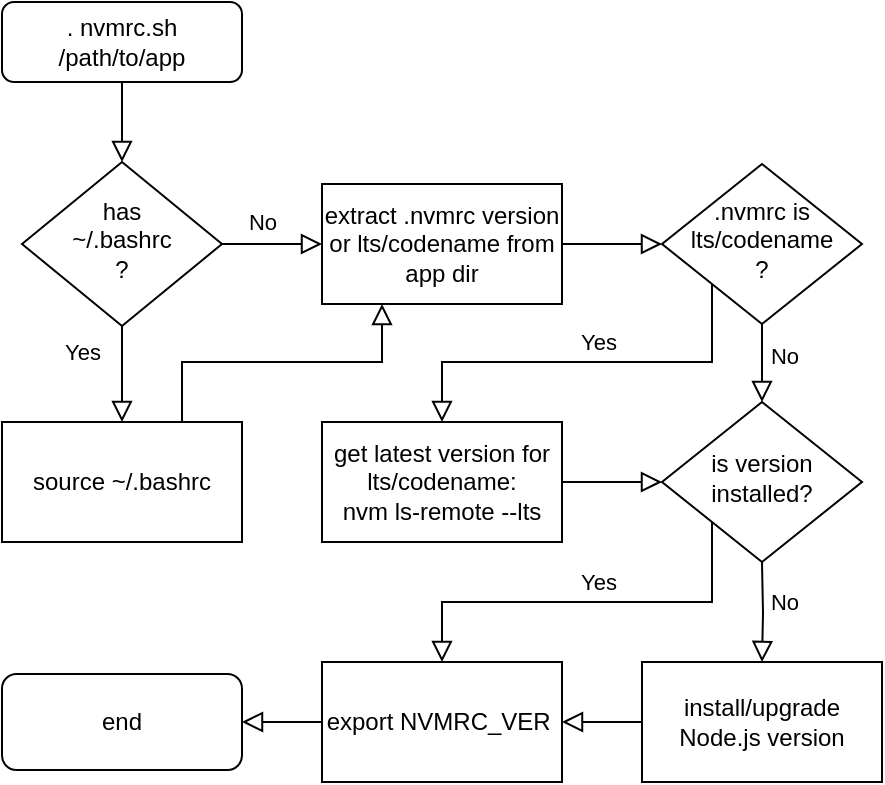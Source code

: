 <mxfile version="13.3.7" type="device"><diagram id="C5RBs43oDa-KdzZeNtuy" name="Page-1"><mxGraphModel dx="1141" dy="640" grid="1" gridSize="10" guides="1" tooltips="1" connect="1" arrows="1" fold="1" page="1" pageScale="1" pageWidth="827" pageHeight="1169" math="0" shadow="0"><root><mxCell id="WIyWlLk6GJQsqaUBKTNV-0"/><mxCell id="WIyWlLk6GJQsqaUBKTNV-1" parent="WIyWlLk6GJQsqaUBKTNV-0"/><mxCell id="WIyWlLk6GJQsqaUBKTNV-2" value="" style="rounded=0;html=1;jettySize=auto;orthogonalLoop=1;fontSize=11;endArrow=block;endFill=0;endSize=8;strokeWidth=1;shadow=0;labelBackgroundColor=none;edgeStyle=orthogonalEdgeStyle;entryX=0.5;entryY=0;entryDx=0;entryDy=0;" parent="WIyWlLk6GJQsqaUBKTNV-1" source="WIyWlLk6GJQsqaUBKTNV-3" target="vwEqMV-zzYpAjWQqTgfy-36" edge="1"><mxGeometry relative="1" as="geometry"><mxPoint x="220" y="200" as="targetPoint"/></mxGeometry></mxCell><mxCell id="WIyWlLk6GJQsqaUBKTNV-3" value=". nvmrc.sh /path/to/app" style="rounded=1;whiteSpace=wrap;html=1;fontSize=12;glass=0;strokeWidth=1;shadow=0;" parent="WIyWlLk6GJQsqaUBKTNV-1" vertex="1"><mxGeometry x="160" y="80" width="120" height="40" as="geometry"/></mxCell><mxCell id="WIyWlLk6GJQsqaUBKTNV-11" value="end" style="rounded=1;whiteSpace=wrap;html=1;fontSize=12;glass=0;strokeWidth=1;shadow=0;" parent="WIyWlLk6GJQsqaUBKTNV-1" vertex="1"><mxGeometry x="160" y="416" width="120" height="48" as="geometry"/></mxCell><mxCell id="vwEqMV-zzYpAjWQqTgfy-36" value="has&lt;br&gt;~/.bashrc&lt;br&gt;?" style="rhombus;whiteSpace=wrap;html=1;shadow=0;fontFamily=Helvetica;fontSize=12;align=center;strokeWidth=1;spacing=6;spacingTop=-4;" parent="WIyWlLk6GJQsqaUBKTNV-1" vertex="1"><mxGeometry x="170" y="160" width="100" height="82" as="geometry"/></mxCell><mxCell id="vwEqMV-zzYpAjWQqTgfy-38" value="source ~/.bashrc" style="rounded=0;whiteSpace=wrap;html=1;" parent="WIyWlLk6GJQsqaUBKTNV-1" vertex="1"><mxGeometry x="160" y="290" width="120" height="60" as="geometry"/></mxCell><mxCell id="vwEqMV-zzYpAjWQqTgfy-39" value="Yes" style="edgeStyle=orthogonalEdgeStyle;rounded=0;html=1;jettySize=auto;orthogonalLoop=1;fontSize=11;endArrow=block;endFill=0;endSize=8;strokeWidth=1;shadow=0;labelBackgroundColor=none;exitX=0.5;exitY=1;exitDx=0;exitDy=0;entryX=0.5;entryY=0;entryDx=0;entryDy=0;" parent="WIyWlLk6GJQsqaUBKTNV-1" source="vwEqMV-zzYpAjWQqTgfy-36" target="vwEqMV-zzYpAjWQqTgfy-38" edge="1"><mxGeometry x="-0.053" y="-22" relative="1" as="geometry"><mxPoint x="2" y="-10" as="offset"/><mxPoint x="550" y="800" as="sourcePoint"/><mxPoint x="370" y="960" as="targetPoint"/><Array as="points"><mxPoint x="220" y="260"/><mxPoint x="220" y="260"/></Array></mxGeometry></mxCell><mxCell id="vwEqMV-zzYpAjWQqTgfy-41" value="No" style="rounded=0;html=1;jettySize=auto;orthogonalLoop=1;fontSize=11;endArrow=block;endFill=0;endSize=8;strokeWidth=1;shadow=0;labelBackgroundColor=none;edgeStyle=orthogonalEdgeStyle;exitX=1;exitY=0.5;exitDx=0;exitDy=0;entryX=0;entryY=0.5;entryDx=0;entryDy=0;" parent="WIyWlLk6GJQsqaUBKTNV-1" source="vwEqMV-zzYpAjWQqTgfy-36" target="MJfVtKsYClSpu1Kez_uV-0" edge="1"><mxGeometry x="-0.2" y="11" relative="1" as="geometry"><mxPoint as="offset"/><mxPoint x="280" y="890" as="sourcePoint"/><mxPoint x="470" y="440" as="targetPoint"/></mxGeometry></mxCell><mxCell id="vwEqMV-zzYpAjWQqTgfy-43" value="Yes" style="edgeStyle=orthogonalEdgeStyle;rounded=0;html=1;jettySize=auto;orthogonalLoop=1;fontSize=11;endArrow=block;endFill=0;endSize=8;strokeWidth=1;shadow=0;labelBackgroundColor=none;exitX=0.75;exitY=0;exitDx=0;exitDy=0;textOpacity=0;entryX=0.25;entryY=1;entryDx=0;entryDy=0;" parent="WIyWlLk6GJQsqaUBKTNV-1" source="vwEqMV-zzYpAjWQqTgfy-38" target="MJfVtKsYClSpu1Kez_uV-0" edge="1"><mxGeometry x="-0.5" y="-20" relative="1" as="geometry"><mxPoint as="offset"/><mxPoint x="440.03" y="960" as="sourcePoint"/><mxPoint x="342" y="233" as="targetPoint"/><Array as="points"><mxPoint x="250" y="260"/><mxPoint x="350" y="260"/></Array></mxGeometry></mxCell><mxCell id="gOPjnOdob9OoY2l64Yfg-17" value="Yes" style="edgeStyle=orthogonalEdgeStyle;rounded=0;html=1;jettySize=auto;orthogonalLoop=1;fontSize=11;endArrow=block;endFill=0;endSize=8;strokeWidth=1;shadow=0;labelBackgroundColor=none;textOpacity=0;entryX=1;entryY=0.5;entryDx=0;entryDy=0;exitX=0;exitY=0.5;exitDx=0;exitDy=0;" parent="WIyWlLk6GJQsqaUBKTNV-1" source="MJfVtKsYClSpu1Kez_uV-6" target="WIyWlLk6GJQsqaUBKTNV-11" edge="1"><mxGeometry y="10" relative="1" as="geometry"><mxPoint as="offset"/><mxPoint x="220" y="740" as="sourcePoint"/><mxPoint x="230" y="690" as="targetPoint"/><Array as="points"/></mxGeometry></mxCell><mxCell id="MJfVtKsYClSpu1Kez_uV-0" value="extract .nvmrc version or lts/codename from app dir" style="rounded=0;whiteSpace=wrap;html=1;" vertex="1" parent="WIyWlLk6GJQsqaUBKTNV-1"><mxGeometry x="320" y="171" width="120" height="60" as="geometry"/></mxCell><mxCell id="MJfVtKsYClSpu1Kez_uV-1" value=".nvmrc is lts/codename&lt;br&gt;?" style="rhombus;whiteSpace=wrap;html=1;shadow=0;fontFamily=Helvetica;fontSize=12;align=center;strokeWidth=1;spacing=6;spacingTop=-4;" vertex="1" parent="WIyWlLk6GJQsqaUBKTNV-1"><mxGeometry x="490" y="161" width="100" height="80" as="geometry"/></mxCell><mxCell id="MJfVtKsYClSpu1Kez_uV-3" value="Yes" style="edgeStyle=orthogonalEdgeStyle;rounded=0;html=1;jettySize=auto;orthogonalLoop=1;fontSize=11;endArrow=block;endFill=0;endSize=8;strokeWidth=1;shadow=0;labelBackgroundColor=none;textOpacity=0;exitX=1;exitY=0.5;exitDx=0;exitDy=0;" edge="1" parent="WIyWlLk6GJQsqaUBKTNV-1" source="MJfVtKsYClSpu1Kez_uV-0"><mxGeometry x="-0.5" y="-20" relative="1" as="geometry"><mxPoint as="offset"/><mxPoint x="450" y="480" as="sourcePoint"/><mxPoint x="490" y="201" as="targetPoint"/><Array as="points"><mxPoint x="460" y="201"/><mxPoint x="460" y="201"/></Array></mxGeometry></mxCell><mxCell id="MJfVtKsYClSpu1Kez_uV-4" value="get latest version for lts/codename:&lt;br&gt;nvm ls-remote --lts" style="rounded=0;whiteSpace=wrap;html=1;" vertex="1" parent="WIyWlLk6GJQsqaUBKTNV-1"><mxGeometry x="320" y="290" width="120" height="60" as="geometry"/></mxCell><mxCell id="MJfVtKsYClSpu1Kez_uV-5" value="Yes" style="edgeStyle=orthogonalEdgeStyle;rounded=0;html=1;jettySize=auto;orthogonalLoop=1;fontSize=11;endArrow=block;endFill=0;endSize=8;strokeWidth=1;shadow=0;labelBackgroundColor=none;exitX=0;exitY=1;exitDx=0;exitDy=0;entryX=0.5;entryY=0;entryDx=0;entryDy=0;" edge="1" parent="WIyWlLk6GJQsqaUBKTNV-1" source="MJfVtKsYClSpu1Kez_uV-1" target="MJfVtKsYClSpu1Kez_uV-4"><mxGeometry x="-0.053" y="-10" relative="1" as="geometry"><mxPoint as="offset"/><mxPoint x="230" y="252" as="sourcePoint"/><mxPoint x="230" y="290" as="targetPoint"/><Array as="points"><mxPoint x="515" y="260"/><mxPoint x="380" y="260"/></Array></mxGeometry></mxCell><mxCell id="MJfVtKsYClSpu1Kez_uV-6" value="export NVMRC_VER&amp;nbsp;" style="rounded=0;whiteSpace=wrap;html=1;" vertex="1" parent="WIyWlLk6GJQsqaUBKTNV-1"><mxGeometry x="320" y="410" width="120" height="60" as="geometry"/></mxCell><mxCell id="MJfVtKsYClSpu1Kez_uV-7" value="is version&lt;br&gt;installed?" style="rhombus;whiteSpace=wrap;html=1;shadow=0;fontFamily=Helvetica;fontSize=12;align=center;strokeWidth=1;spacing=6;spacingTop=-4;" vertex="1" parent="WIyWlLk6GJQsqaUBKTNV-1"><mxGeometry x="490" y="280" width="100" height="80" as="geometry"/></mxCell><mxCell id="MJfVtKsYClSpu1Kez_uV-8" value="No" style="rounded=0;html=1;jettySize=auto;orthogonalLoop=1;fontSize=11;endArrow=block;endFill=0;endSize=8;strokeWidth=1;shadow=0;labelBackgroundColor=none;edgeStyle=orthogonalEdgeStyle;exitX=0.5;exitY=1;exitDx=0;exitDy=0;entryX=0.5;entryY=0;entryDx=0;entryDy=0;" edge="1" parent="WIyWlLk6GJQsqaUBKTNV-1" source="MJfVtKsYClSpu1Kez_uV-1" target="MJfVtKsYClSpu1Kez_uV-7"><mxGeometry x="-0.2" y="11" relative="1" as="geometry"><mxPoint as="offset"/><mxPoint x="280" y="211" as="sourcePoint"/><mxPoint x="330" y="211" as="targetPoint"/></mxGeometry></mxCell><mxCell id="MJfVtKsYClSpu1Kez_uV-9" value="Yes" style="edgeStyle=orthogonalEdgeStyle;rounded=0;html=1;jettySize=auto;orthogonalLoop=1;fontSize=11;endArrow=block;endFill=0;endSize=8;strokeWidth=1;shadow=0;labelBackgroundColor=none;textOpacity=0;exitX=1;exitY=0.5;exitDx=0;exitDy=0;entryX=0;entryY=0.5;entryDx=0;entryDy=0;" edge="1" parent="WIyWlLk6GJQsqaUBKTNV-1" source="MJfVtKsYClSpu1Kez_uV-4" target="MJfVtKsYClSpu1Kez_uV-7"><mxGeometry x="-0.5" y="-20" relative="1" as="geometry"><mxPoint as="offset"/><mxPoint x="450" y="211" as="sourcePoint"/><mxPoint x="500" y="211" as="targetPoint"/><Array as="points"><mxPoint x="470" y="320"/><mxPoint x="470" y="320"/></Array></mxGeometry></mxCell><mxCell id="MJfVtKsYClSpu1Kez_uV-10" value="install/upgrade Node.js version" style="rounded=0;whiteSpace=wrap;html=1;" vertex="1" parent="WIyWlLk6GJQsqaUBKTNV-1"><mxGeometry x="480" y="410" width="120" height="60" as="geometry"/></mxCell><mxCell id="MJfVtKsYClSpu1Kez_uV-12" value="Yes" style="edgeStyle=orthogonalEdgeStyle;rounded=0;html=1;jettySize=auto;orthogonalLoop=1;fontSize=11;endArrow=block;endFill=0;endSize=8;strokeWidth=1;shadow=0;labelBackgroundColor=none;exitX=0;exitY=1;exitDx=0;exitDy=0;entryX=0.5;entryY=0;entryDx=0;entryDy=0;" edge="1" parent="WIyWlLk6GJQsqaUBKTNV-1" source="MJfVtKsYClSpu1Kez_uV-7" target="MJfVtKsYClSpu1Kez_uV-6"><mxGeometry x="-0.053" y="-10" relative="1" as="geometry"><mxPoint as="offset"/><mxPoint x="515" y="330" as="sourcePoint"/><mxPoint x="380" y="410" as="targetPoint"/><Array as="points"><mxPoint x="515" y="380"/><mxPoint x="380" y="380"/></Array></mxGeometry></mxCell><mxCell id="MJfVtKsYClSpu1Kez_uV-13" value="No" style="rounded=0;html=1;jettySize=auto;orthogonalLoop=1;fontSize=11;endArrow=block;endFill=0;endSize=8;strokeWidth=1;shadow=0;labelBackgroundColor=none;edgeStyle=orthogonalEdgeStyle;entryX=0.5;entryY=0;entryDx=0;entryDy=0;" edge="1" parent="WIyWlLk6GJQsqaUBKTNV-1" target="MJfVtKsYClSpu1Kez_uV-10"><mxGeometry x="-0.2" y="11" relative="1" as="geometry"><mxPoint as="offset"/><mxPoint x="540" y="360" as="sourcePoint"/><mxPoint x="550" y="290" as="targetPoint"/></mxGeometry></mxCell><mxCell id="MJfVtKsYClSpu1Kez_uV-14" value="Yes" style="edgeStyle=orthogonalEdgeStyle;rounded=0;html=1;jettySize=auto;orthogonalLoop=1;fontSize=11;endArrow=block;endFill=0;endSize=8;strokeWidth=1;shadow=0;labelBackgroundColor=none;textOpacity=0;entryX=1;entryY=0.5;entryDx=0;entryDy=0;exitX=0;exitY=0.5;exitDx=0;exitDy=0;" edge="1" parent="WIyWlLk6GJQsqaUBKTNV-1" source="MJfVtKsYClSpu1Kez_uV-10" target="MJfVtKsYClSpu1Kez_uV-6"><mxGeometry x="-0.5" y="-20" relative="1" as="geometry"><mxPoint as="offset"/><mxPoint x="460" y="410" as="sourcePoint"/><mxPoint x="500" y="330" as="targetPoint"/><Array as="points"><mxPoint x="460" y="440"/><mxPoint x="460" y="440"/></Array></mxGeometry></mxCell></root></mxGraphModel></diagram></mxfile>